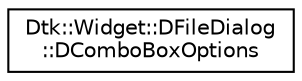 digraph "类继承关系图"
{
  edge [fontname="Helvetica",fontsize="10",labelfontname="Helvetica",labelfontsize="10"];
  node [fontname="Helvetica",fontsize="10",shape=record];
  rankdir="LR";
  Node0 [label="Dtk::Widget::DFileDialog\l::DComboBoxOptions",height=0.2,width=0.4,color="black", fillcolor="white", style="filled",URL="$struct_dtk_1_1_widget_1_1_d_file_dialog_1_1_d_combo_box_options.html"];
}
